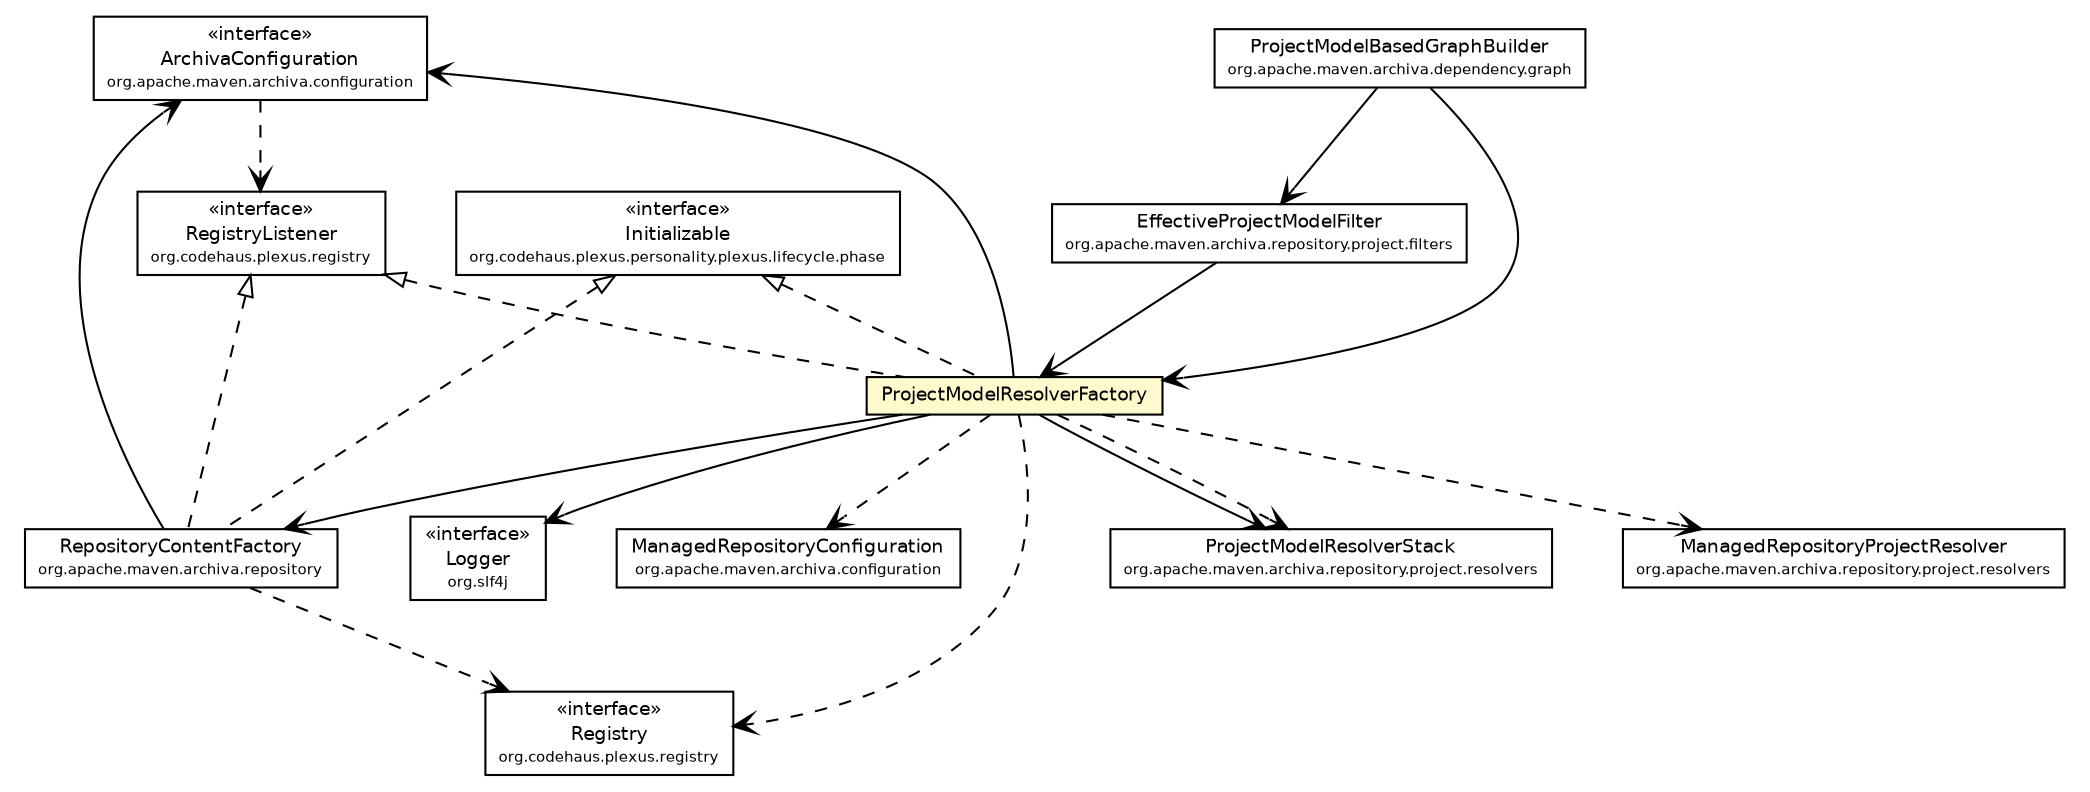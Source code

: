 #!/usr/local/bin/dot
#
# Class diagram 
# Generated by UmlGraph version 4.6 (http://www.spinellis.gr/sw/umlgraph)
#

digraph G {
	edge [fontname="Helvetica",fontsize=10,labelfontname="Helvetica",labelfontsize=10];
	node [fontname="Helvetica",fontsize=10,shape=plaintext];
	// org.apache.maven.archiva.configuration.ArchivaConfiguration
	c68448 [label=<<table border="0" cellborder="1" cellspacing="0" cellpadding="2" port="p" href="../../configuration/ArchivaConfiguration.html">
		<tr><td><table border="0" cellspacing="0" cellpadding="1">
			<tr><td> &laquo;interface&raquo; </td></tr>
			<tr><td> ArchivaConfiguration </td></tr>
			<tr><td><font point-size="7.0"> org.apache.maven.archiva.configuration </font></td></tr>
		</table></td></tr>
		</table>>, fontname="Helvetica", fontcolor="black", fontsize=9.0];
	// org.apache.maven.archiva.repository.RepositoryContentFactory
	c68509 [label=<<table border="0" cellborder="1" cellspacing="0" cellpadding="2" port="p" href="../RepositoryContentFactory.html">
		<tr><td><table border="0" cellspacing="0" cellpadding="1">
			<tr><td> RepositoryContentFactory </td></tr>
			<tr><td><font point-size="7.0"> org.apache.maven.archiva.repository </font></td></tr>
		</table></td></tr>
		</table>>, fontname="Helvetica", fontcolor="black", fontsize=9.0];
	// org.apache.maven.archiva.repository.project.filters.EffectiveProjectModelFilter
	c68522 [label=<<table border="0" cellborder="1" cellspacing="0" cellpadding="2" port="p" href="./filters/EffectiveProjectModelFilter.html">
		<tr><td><table border="0" cellspacing="0" cellpadding="1">
			<tr><td> EffectiveProjectModelFilter </td></tr>
			<tr><td><font point-size="7.0"> org.apache.maven.archiva.repository.project.filters </font></td></tr>
		</table></td></tr>
		</table>>, fontname="Helvetica", fontcolor="black", fontsize=9.0];
	// org.apache.maven.archiva.repository.project.ProjectModelResolverFactory
	c68524 [label=<<table border="0" cellborder="1" cellspacing="0" cellpadding="2" port="p" bgcolor="lemonChiffon" href="./ProjectModelResolverFactory.html">
		<tr><td><table border="0" cellspacing="0" cellpadding="1">
			<tr><td> ProjectModelResolverFactory </td></tr>
		</table></td></tr>
		</table>>, fontname="Helvetica", fontcolor="black", fontsize=9.0];
	// org.apache.maven.archiva.repository.project.resolvers.ProjectModelResolverStack
	c68533 [label=<<table border="0" cellborder="1" cellspacing="0" cellpadding="2" port="p" href="./resolvers/ProjectModelResolverStack.html">
		<tr><td><table border="0" cellspacing="0" cellpadding="1">
			<tr><td> ProjectModelResolverStack </td></tr>
			<tr><td><font point-size="7.0"> org.apache.maven.archiva.repository.project.resolvers </font></td></tr>
		</table></td></tr>
		</table>>, fontname="Helvetica", fontcolor="black", fontsize=9.0];
	// org.apache.maven.archiva.repository.project.resolvers.ManagedRepositoryProjectResolver
	c68536 [label=<<table border="0" cellborder="1" cellspacing="0" cellpadding="2" port="p" href="./resolvers/ManagedRepositoryProjectResolver.html">
		<tr><td><table border="0" cellspacing="0" cellpadding="1">
			<tr><td> ManagedRepositoryProjectResolver </td></tr>
			<tr><td><font point-size="7.0"> org.apache.maven.archiva.repository.project.resolvers </font></td></tr>
		</table></td></tr>
		</table>>, fontname="Helvetica", fontcolor="black", fontsize=9.0];
	// org.apache.maven.archiva.dependency.graph.ProjectModelBasedGraphBuilder
	c68664 [label=<<table border="0" cellborder="1" cellspacing="0" cellpadding="2" port="p" href="../../dependency/graph/ProjectModelBasedGraphBuilder.html">
		<tr><td><table border="0" cellspacing="0" cellpadding="1">
			<tr><td> ProjectModelBasedGraphBuilder </td></tr>
			<tr><td><font point-size="7.0"> org.apache.maven.archiva.dependency.graph </font></td></tr>
		</table></td></tr>
		</table>>, fontname="Helvetica", fontcolor="black", fontsize=9.0];
	//org.apache.maven.archiva.repository.RepositoryContentFactory implements org.codehaus.plexus.registry.RegistryListener
	c68787:p -> c68509:p [dir=back,arrowtail=empty,style=dashed];
	//org.apache.maven.archiva.repository.RepositoryContentFactory implements org.codehaus.plexus.personality.plexus.lifecycle.phase.Initializable
	c68788:p -> c68509:p [dir=back,arrowtail=empty,style=dashed];
	//org.apache.maven.archiva.repository.project.ProjectModelResolverFactory implements org.codehaus.plexus.registry.RegistryListener
	c68787:p -> c68524:p [dir=back,arrowtail=empty,style=dashed];
	//org.apache.maven.archiva.repository.project.ProjectModelResolverFactory implements org.codehaus.plexus.personality.plexus.lifecycle.phase.Initializable
	c68788:p -> c68524:p [dir=back,arrowtail=empty,style=dashed];
	// org.apache.maven.archiva.repository.RepositoryContentFactory NAVASSOC org.apache.maven.archiva.configuration.ArchivaConfiguration
	c68509:p -> c68448:p [taillabel="", label="", headlabel="", fontname="Helvetica", fontcolor="black", fontsize=10.0, color="black", arrowhead=open];
	// org.apache.maven.archiva.repository.project.filters.EffectiveProjectModelFilter NAVASSOC org.apache.maven.archiva.repository.project.ProjectModelResolverFactory
	c68522:p -> c68524:p [taillabel="", label="", headlabel="", fontname="Helvetica", fontcolor="black", fontsize=10.0, color="black", arrowhead=open];
	// org.apache.maven.archiva.repository.project.ProjectModelResolverFactory NAVASSOC org.slf4j.Logger
	c68524:p -> c68789:p [taillabel="", label="", headlabel="", fontname="Helvetica", fontcolor="black", fontsize=10.0, color="black", arrowhead=open];
	// org.apache.maven.archiva.repository.project.ProjectModelResolverFactory NAVASSOC org.apache.maven.archiva.configuration.ArchivaConfiguration
	c68524:p -> c68448:p [taillabel="", label="", headlabel="", fontname="Helvetica", fontcolor="black", fontsize=10.0, color="black", arrowhead=open];
	// org.apache.maven.archiva.repository.project.ProjectModelResolverFactory NAVASSOC org.apache.maven.archiva.repository.RepositoryContentFactory
	c68524:p -> c68509:p [taillabel="", label="", headlabel="", fontname="Helvetica", fontcolor="black", fontsize=10.0, color="black", arrowhead=open];
	// org.apache.maven.archiva.repository.project.ProjectModelResolverFactory NAVASSOC org.apache.maven.archiva.repository.project.resolvers.ProjectModelResolverStack
	c68524:p -> c68533:p [taillabel="", label="", headlabel="", fontname="Helvetica", fontcolor="black", fontsize=10.0, color="black", arrowhead=open];
	// org.apache.maven.archiva.dependency.graph.ProjectModelBasedGraphBuilder NAVASSOC org.apache.maven.archiva.repository.project.ProjectModelResolverFactory
	c68664:p -> c68524:p [taillabel="", label="", headlabel="", fontname="Helvetica", fontcolor="black", fontsize=10.0, color="black", arrowhead=open];
	// org.apache.maven.archiva.dependency.graph.ProjectModelBasedGraphBuilder NAVASSOC org.apache.maven.archiva.repository.project.filters.EffectiveProjectModelFilter
	c68664:p -> c68522:p [taillabel="", label="", headlabel="", fontname="Helvetica", fontcolor="black", fontsize=10.0, color="black", arrowhead=open];
	// org.apache.maven.archiva.configuration.ArchivaConfiguration DEPEND org.codehaus.plexus.registry.RegistryListener
	c68448:p -> c68787:p [taillabel="", label="", headlabel="", fontname="Helvetica", fontcolor="black", fontsize=10.0, color="black", arrowhead=open, style=dashed];
	// org.apache.maven.archiva.repository.RepositoryContentFactory DEPEND org.codehaus.plexus.registry.Registry
	c68509:p -> c68790:p [taillabel="", label="", headlabel="", fontname="Helvetica", fontcolor="black", fontsize=10.0, color="black", arrowhead=open, style=dashed];
	// org.apache.maven.archiva.repository.project.ProjectModelResolverFactory DEPEND org.apache.maven.archiva.repository.project.resolvers.ProjectModelResolverStack
	c68524:p -> c68533:p [taillabel="", label="", headlabel="", fontname="Helvetica", fontcolor="black", fontsize=10.0, color="black", arrowhead=open, style=dashed];
	// org.apache.maven.archiva.repository.project.ProjectModelResolverFactory DEPEND org.codehaus.plexus.registry.Registry
	c68524:p -> c68790:p [taillabel="", label="", headlabel="", fontname="Helvetica", fontcolor="black", fontsize=10.0, color="black", arrowhead=open, style=dashed];
	// org.apache.maven.archiva.repository.project.ProjectModelResolverFactory DEPEND org.apache.maven.archiva.configuration.ManagedRepositoryConfiguration
	c68524:p -> c68791:p [taillabel="", label="", headlabel="", fontname="Helvetica", fontcolor="black", fontsize=10.0, color="black", arrowhead=open, style=dashed];
	// org.apache.maven.archiva.repository.project.ProjectModelResolverFactory DEPEND org.apache.maven.archiva.repository.project.resolvers.ManagedRepositoryProjectResolver
	c68524:p -> c68536:p [taillabel="", label="", headlabel="", fontname="Helvetica", fontcolor="black", fontsize=10.0, color="black", arrowhead=open, style=dashed];
	// org.slf4j.Logger
	c68789 [label=<<table border="0" cellborder="1" cellspacing="0" cellpadding="2" port="p" href="http://java.sun.com/j2se/1.4.2/docs/api/org/slf4j/Logger.html">
		<tr><td><table border="0" cellspacing="0" cellpadding="1">
			<tr><td> &laquo;interface&raquo; </td></tr>
			<tr><td> Logger </td></tr>
			<tr><td><font point-size="7.0"> org.slf4j </font></td></tr>
		</table></td></tr>
		</table>>, fontname="Helvetica", fontcolor="black", fontsize=9.0];
	// org.codehaus.plexus.personality.plexus.lifecycle.phase.Initializable
	c68788 [label=<<table border="0" cellborder="1" cellspacing="0" cellpadding="2" port="p" href="http://java.sun.com/j2se/1.4.2/docs/api/org/codehaus/plexus/personality/plexus/lifecycle/phase/Initializable.html">
		<tr><td><table border="0" cellspacing="0" cellpadding="1">
			<tr><td> &laquo;interface&raquo; </td></tr>
			<tr><td> Initializable </td></tr>
			<tr><td><font point-size="7.0"> org.codehaus.plexus.personality.plexus.lifecycle.phase </font></td></tr>
		</table></td></tr>
		</table>>, fontname="Helvetica", fontcolor="black", fontsize=9.0];
	// org.apache.maven.archiva.configuration.ManagedRepositoryConfiguration
	c68791 [label=<<table border="0" cellborder="1" cellspacing="0" cellpadding="2" port="p" href="http://java.sun.com/j2se/1.4.2/docs/api/org/apache/maven/archiva/configuration/ManagedRepositoryConfiguration.html">
		<tr><td><table border="0" cellspacing="0" cellpadding="1">
			<tr><td> ManagedRepositoryConfiguration </td></tr>
			<tr><td><font point-size="7.0"> org.apache.maven.archiva.configuration </font></td></tr>
		</table></td></tr>
		</table>>, fontname="Helvetica", fontcolor="black", fontsize=9.0];
	// org.codehaus.plexus.registry.Registry
	c68790 [label=<<table border="0" cellborder="1" cellspacing="0" cellpadding="2" port="p" href="http://java.sun.com/j2se/1.4.2/docs/api/org/codehaus/plexus/registry/Registry.html">
		<tr><td><table border="0" cellspacing="0" cellpadding="1">
			<tr><td> &laquo;interface&raquo; </td></tr>
			<tr><td> Registry </td></tr>
			<tr><td><font point-size="7.0"> org.codehaus.plexus.registry </font></td></tr>
		</table></td></tr>
		</table>>, fontname="Helvetica", fontcolor="black", fontsize=9.0];
	// org.codehaus.plexus.registry.RegistryListener
	c68787 [label=<<table border="0" cellborder="1" cellspacing="0" cellpadding="2" port="p" href="http://java.sun.com/j2se/1.4.2/docs/api/org/codehaus/plexus/registry/RegistryListener.html">
		<tr><td><table border="0" cellspacing="0" cellpadding="1">
			<tr><td> &laquo;interface&raquo; </td></tr>
			<tr><td> RegistryListener </td></tr>
			<tr><td><font point-size="7.0"> org.codehaus.plexus.registry </font></td></tr>
		</table></td></tr>
		</table>>, fontname="Helvetica", fontcolor="black", fontsize=9.0];
}

